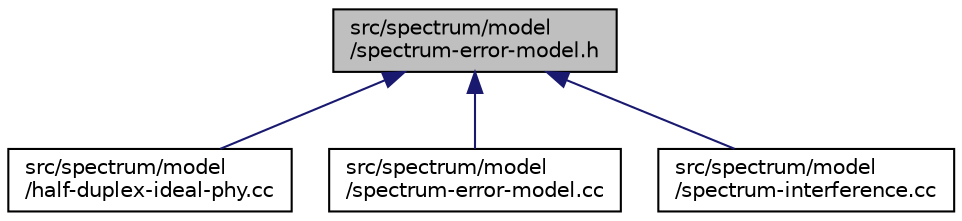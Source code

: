 digraph "src/spectrum/model/spectrum-error-model.h"
{
 // LATEX_PDF_SIZE
  edge [fontname="Helvetica",fontsize="10",labelfontname="Helvetica",labelfontsize="10"];
  node [fontname="Helvetica",fontsize="10",shape=record];
  Node1 [label="src/spectrum/model\l/spectrum-error-model.h",height=0.2,width=0.4,color="black", fillcolor="grey75", style="filled", fontcolor="black",tooltip=" "];
  Node1 -> Node2 [dir="back",color="midnightblue",fontsize="10",style="solid",fontname="Helvetica"];
  Node2 [label="src/spectrum/model\l/half-duplex-ideal-phy.cc",height=0.2,width=0.4,color="black", fillcolor="white", style="filled",URL="$half-duplex-ideal-phy_8cc.html",tooltip=" "];
  Node1 -> Node3 [dir="back",color="midnightblue",fontsize="10",style="solid",fontname="Helvetica"];
  Node3 [label="src/spectrum/model\l/spectrum-error-model.cc",height=0.2,width=0.4,color="black", fillcolor="white", style="filled",URL="$spectrum-error-model_8cc.html",tooltip=" "];
  Node1 -> Node4 [dir="back",color="midnightblue",fontsize="10",style="solid",fontname="Helvetica"];
  Node4 [label="src/spectrum/model\l/spectrum-interference.cc",height=0.2,width=0.4,color="black", fillcolor="white", style="filled",URL="$spectrum-interference_8cc.html",tooltip=" "];
}

